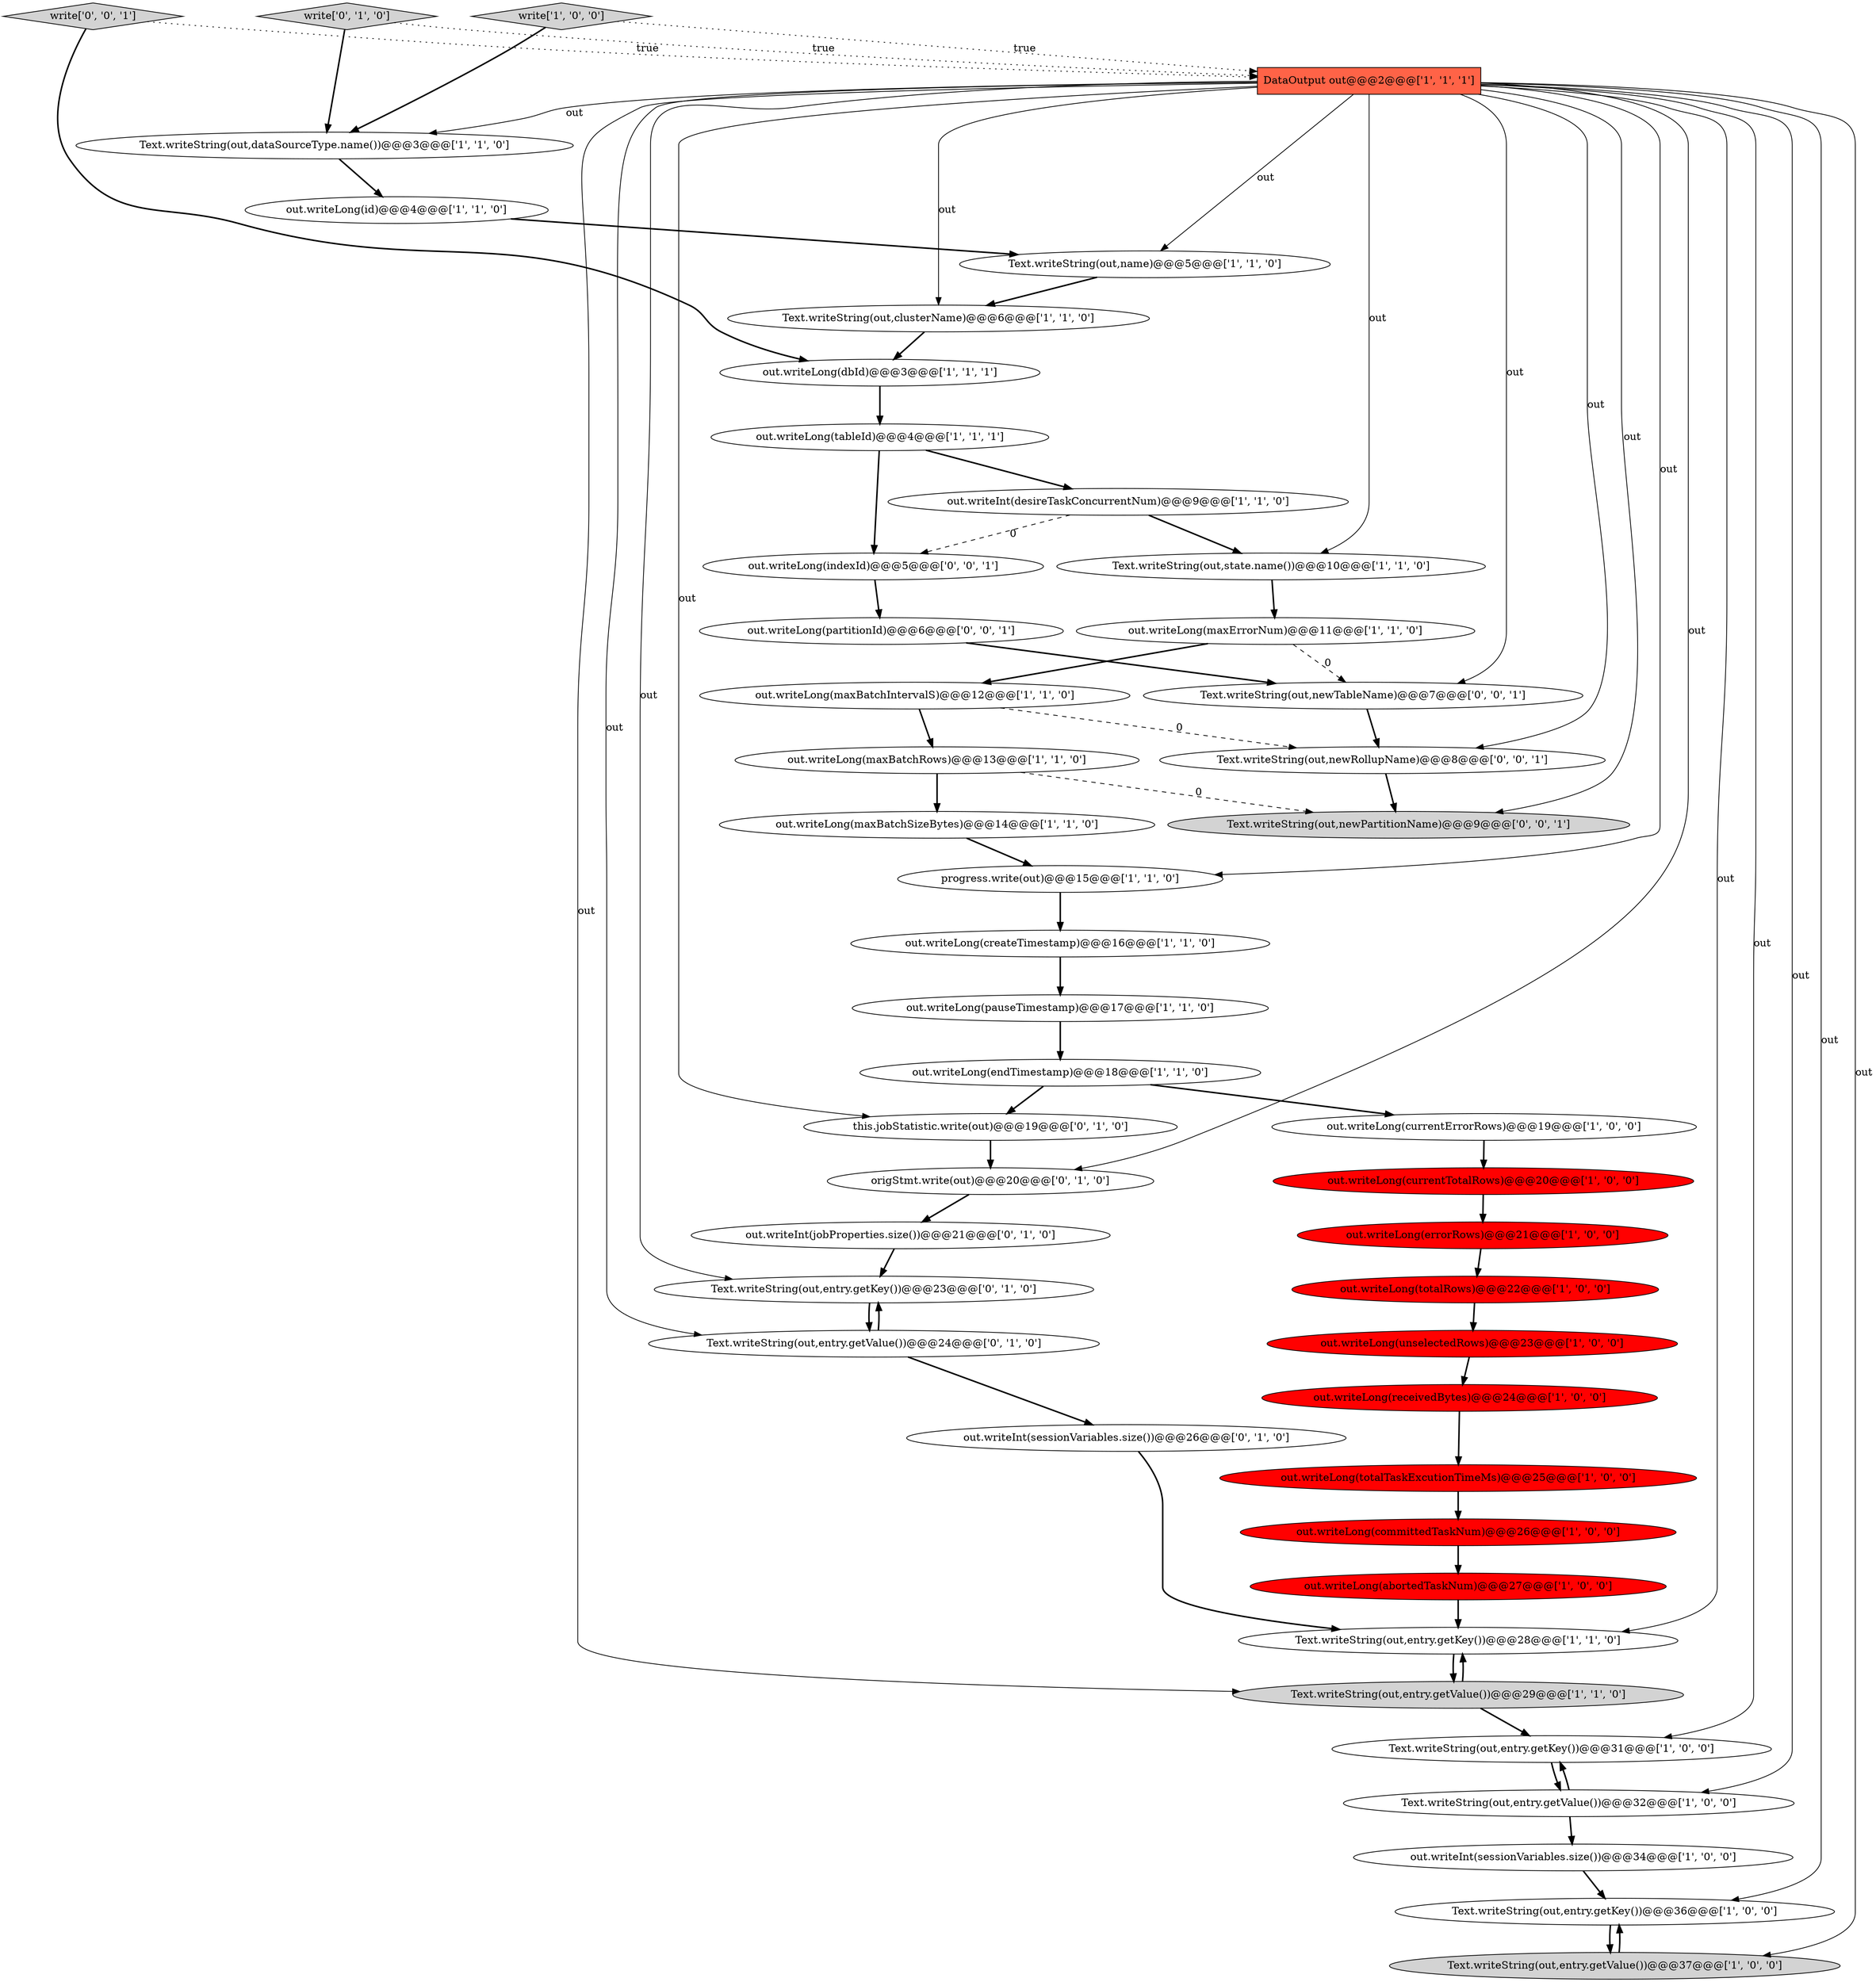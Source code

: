 digraph {
31 [style = filled, label = "out.writeLong(currentErrorRows)@@@19@@@['1', '0', '0']", fillcolor = white, shape = ellipse image = "AAA0AAABBB1BBB"];
22 [style = filled, label = "out.writeInt(sessionVariables.size())@@@34@@@['1', '0', '0']", fillcolor = white, shape = ellipse image = "AAA0AAABBB1BBB"];
46 [style = filled, label = "write['0', '0', '1']", fillcolor = lightgray, shape = diamond image = "AAA0AAABBB3BBB"];
24 [style = filled, label = "out.writeLong(tableId)@@@4@@@['1', '1', '1']", fillcolor = white, shape = ellipse image = "AAA0AAABBB1BBB"];
12 [style = filled, label = "out.writeLong(abortedTaskNum)@@@27@@@['1', '0', '0']", fillcolor = red, shape = ellipse image = "AAA1AAABBB1BBB"];
17 [style = filled, label = "out.writeLong(id)@@@4@@@['1', '1', '0']", fillcolor = white, shape = ellipse image = "AAA0AAABBB1BBB"];
15 [style = filled, label = "out.writeLong(createTimestamp)@@@16@@@['1', '1', '0']", fillcolor = white, shape = ellipse image = "AAA0AAABBB1BBB"];
14 [style = filled, label = "out.writeLong(totalRows)@@@22@@@['1', '0', '0']", fillcolor = red, shape = ellipse image = "AAA1AAABBB1BBB"];
20 [style = filled, label = "out.writeLong(maxBatchRows)@@@13@@@['1', '1', '0']", fillcolor = white, shape = ellipse image = "AAA0AAABBB1BBB"];
1 [style = filled, label = "out.writeLong(pauseTimestamp)@@@17@@@['1', '1', '0']", fillcolor = white, shape = ellipse image = "AAA0AAABBB1BBB"];
18 [style = filled, label = "out.writeLong(endTimestamp)@@@18@@@['1', '1', '0']", fillcolor = white, shape = ellipse image = "AAA0AAABBB1BBB"];
32 [style = filled, label = "out.writeLong(totalTaskExcutionTimeMs)@@@25@@@['1', '0', '0']", fillcolor = red, shape = ellipse image = "AAA1AAABBB1BBB"];
0 [style = filled, label = "out.writeInt(desireTaskConcurrentNum)@@@9@@@['1', '1', '0']", fillcolor = white, shape = ellipse image = "AAA0AAABBB1BBB"];
28 [style = filled, label = "out.writeLong(maxBatchIntervalS)@@@12@@@['1', '1', '0']", fillcolor = white, shape = ellipse image = "AAA0AAABBB1BBB"];
34 [style = filled, label = "this.jobStatistic.write(out)@@@19@@@['0', '1', '0']", fillcolor = white, shape = ellipse image = "AAA0AAABBB2BBB"];
35 [style = filled, label = "Text.writeString(out,entry.getValue())@@@24@@@['0', '1', '0']", fillcolor = white, shape = ellipse image = "AAA0AAABBB2BBB"];
40 [style = filled, label = "write['0', '1', '0']", fillcolor = lightgray, shape = diamond image = "AAA0AAABBB2BBB"];
44 [style = filled, label = "Text.writeString(out,newPartitionName)@@@9@@@['0', '0', '1']", fillcolor = lightgray, shape = ellipse image = "AAA0AAABBB3BBB"];
30 [style = filled, label = "out.writeLong(unselectedRows)@@@23@@@['1', '0', '0']", fillcolor = red, shape = ellipse image = "AAA1AAABBB1BBB"];
16 [style = filled, label = "progress.write(out)@@@15@@@['1', '1', '0']", fillcolor = white, shape = ellipse image = "AAA0AAABBB1BBB"];
19 [style = filled, label = "Text.writeString(out,entry.getKey())@@@36@@@['1', '0', '0']", fillcolor = white, shape = ellipse image = "AAA0AAABBB1BBB"];
2 [style = filled, label = "Text.writeString(out,entry.getKey())@@@28@@@['1', '1', '0']", fillcolor = white, shape = ellipse image = "AAA0AAABBB1BBB"];
4 [style = filled, label = "out.writeLong(receivedBytes)@@@24@@@['1', '0', '0']", fillcolor = red, shape = ellipse image = "AAA1AAABBB1BBB"];
10 [style = filled, label = "Text.writeString(out,entry.getValue())@@@32@@@['1', '0', '0']", fillcolor = white, shape = ellipse image = "AAA0AAABBB1BBB"];
8 [style = filled, label = "out.writeLong(committedTaskNum)@@@26@@@['1', '0', '0']", fillcolor = red, shape = ellipse image = "AAA1AAABBB1BBB"];
38 [style = filled, label = "out.writeInt(jobProperties.size())@@@21@@@['0', '1', '0']", fillcolor = white, shape = ellipse image = "AAA0AAABBB2BBB"];
7 [style = filled, label = "Text.writeString(out,state.name())@@@10@@@['1', '1', '0']", fillcolor = white, shape = ellipse image = "AAA0AAABBB1BBB"];
36 [style = filled, label = "out.writeInt(sessionVariables.size())@@@26@@@['0', '1', '0']", fillcolor = white, shape = ellipse image = "AAA0AAABBB2BBB"];
45 [style = filled, label = "Text.writeString(out,newTableName)@@@7@@@['0', '0', '1']", fillcolor = white, shape = ellipse image = "AAA0AAABBB3BBB"];
3 [style = filled, label = "out.writeLong(maxErrorNum)@@@11@@@['1', '1', '0']", fillcolor = white, shape = ellipse image = "AAA0AAABBB1BBB"];
29 [style = filled, label = "Text.writeString(out,clusterName)@@@6@@@['1', '1', '0']", fillcolor = white, shape = ellipse image = "AAA0AAABBB1BBB"];
37 [style = filled, label = "origStmt.write(out)@@@20@@@['0', '1', '0']", fillcolor = white, shape = ellipse image = "AAA0AAABBB2BBB"];
13 [style = filled, label = "out.writeLong(dbId)@@@3@@@['1', '1', '1']", fillcolor = white, shape = ellipse image = "AAA0AAABBB1BBB"];
5 [style = filled, label = "Text.writeString(out,entry.getKey())@@@31@@@['1', '0', '0']", fillcolor = white, shape = ellipse image = "AAA0AAABBB1BBB"];
33 [style = filled, label = "out.writeLong(errorRows)@@@21@@@['1', '0', '0']", fillcolor = red, shape = ellipse image = "AAA1AAABBB1BBB"];
9 [style = filled, label = "Text.writeString(out,name)@@@5@@@['1', '1', '0']", fillcolor = white, shape = ellipse image = "AAA0AAABBB1BBB"];
25 [style = filled, label = "out.writeLong(maxBatchSizeBytes)@@@14@@@['1', '1', '0']", fillcolor = white, shape = ellipse image = "AAA0AAABBB1BBB"];
43 [style = filled, label = "Text.writeString(out,newRollupName)@@@8@@@['0', '0', '1']", fillcolor = white, shape = ellipse image = "AAA0AAABBB3BBB"];
21 [style = filled, label = "Text.writeString(out,entry.getValue())@@@29@@@['1', '1', '0']", fillcolor = lightgray, shape = ellipse image = "AAA0AAABBB1BBB"];
6 [style = filled, label = "DataOutput out@@@2@@@['1', '1', '1']", fillcolor = tomato, shape = box image = "AAA0AAABBB1BBB"];
27 [style = filled, label = "out.writeLong(currentTotalRows)@@@20@@@['1', '0', '0']", fillcolor = red, shape = ellipse image = "AAA1AAABBB1BBB"];
11 [style = filled, label = "Text.writeString(out,entry.getValue())@@@37@@@['1', '0', '0']", fillcolor = lightgray, shape = ellipse image = "AAA0AAABBB1BBB"];
39 [style = filled, label = "Text.writeString(out,entry.getKey())@@@23@@@['0', '1', '0']", fillcolor = white, shape = ellipse image = "AAA0AAABBB2BBB"];
41 [style = filled, label = "out.writeLong(partitionId)@@@6@@@['0', '0', '1']", fillcolor = white, shape = ellipse image = "AAA0AAABBB3BBB"];
26 [style = filled, label = "write['1', '0', '0']", fillcolor = lightgray, shape = diamond image = "AAA0AAABBB1BBB"];
42 [style = filled, label = "out.writeLong(indexId)@@@5@@@['0', '0', '1']", fillcolor = white, shape = ellipse image = "AAA0AAABBB3BBB"];
23 [style = filled, label = "Text.writeString(out,dataSourceType.name())@@@3@@@['1', '1', '0']", fillcolor = white, shape = ellipse image = "AAA0AAABBB1BBB"];
10->22 [style = bold, label=""];
6->11 [style = solid, label="out"];
16->15 [style = bold, label=""];
18->31 [style = bold, label=""];
33->14 [style = bold, label=""];
5->10 [style = bold, label=""];
42->41 [style = bold, label=""];
13->24 [style = bold, label=""];
14->30 [style = bold, label=""];
46->13 [style = bold, label=""];
22->19 [style = bold, label=""];
28->20 [style = bold, label=""];
6->7 [style = solid, label="out"];
24->0 [style = bold, label=""];
18->34 [style = bold, label=""];
17->9 [style = bold, label=""];
35->39 [style = bold, label=""];
6->23 [style = solid, label="out"];
40->6 [style = dotted, label="true"];
1->18 [style = bold, label=""];
19->11 [style = bold, label=""];
11->19 [style = bold, label=""];
25->16 [style = bold, label=""];
20->25 [style = bold, label=""];
6->9 [style = solid, label="out"];
38->39 [style = bold, label=""];
40->23 [style = bold, label=""];
7->3 [style = bold, label=""];
6->2 [style = solid, label="out"];
6->37 [style = solid, label="out"];
0->7 [style = bold, label=""];
21->2 [style = bold, label=""];
6->16 [style = solid, label="out"];
21->5 [style = bold, label=""];
3->28 [style = bold, label=""];
12->2 [style = bold, label=""];
32->8 [style = bold, label=""];
20->44 [style = dashed, label="0"];
0->42 [style = dashed, label="0"];
6->34 [style = solid, label="out"];
10->5 [style = bold, label=""];
45->43 [style = bold, label=""];
6->10 [style = solid, label="out"];
6->45 [style = solid, label="out"];
6->43 [style = solid, label="out"];
15->1 [style = bold, label=""];
31->27 [style = bold, label=""];
6->21 [style = solid, label="out"];
30->4 [style = bold, label=""];
2->21 [style = bold, label=""];
34->37 [style = bold, label=""];
26->23 [style = bold, label=""];
37->38 [style = bold, label=""];
39->35 [style = bold, label=""];
36->2 [style = bold, label=""];
3->45 [style = dashed, label="0"];
28->43 [style = dashed, label="0"];
6->44 [style = solid, label="out"];
23->17 [style = bold, label=""];
41->45 [style = bold, label=""];
26->6 [style = dotted, label="true"];
27->33 [style = bold, label=""];
6->19 [style = solid, label="out"];
35->36 [style = bold, label=""];
6->39 [style = solid, label="out"];
6->29 [style = solid, label="out"];
6->5 [style = solid, label="out"];
9->29 [style = bold, label=""];
43->44 [style = bold, label=""];
46->6 [style = dotted, label="true"];
8->12 [style = bold, label=""];
4->32 [style = bold, label=""];
24->42 [style = bold, label=""];
6->35 [style = solid, label="out"];
29->13 [style = bold, label=""];
}
